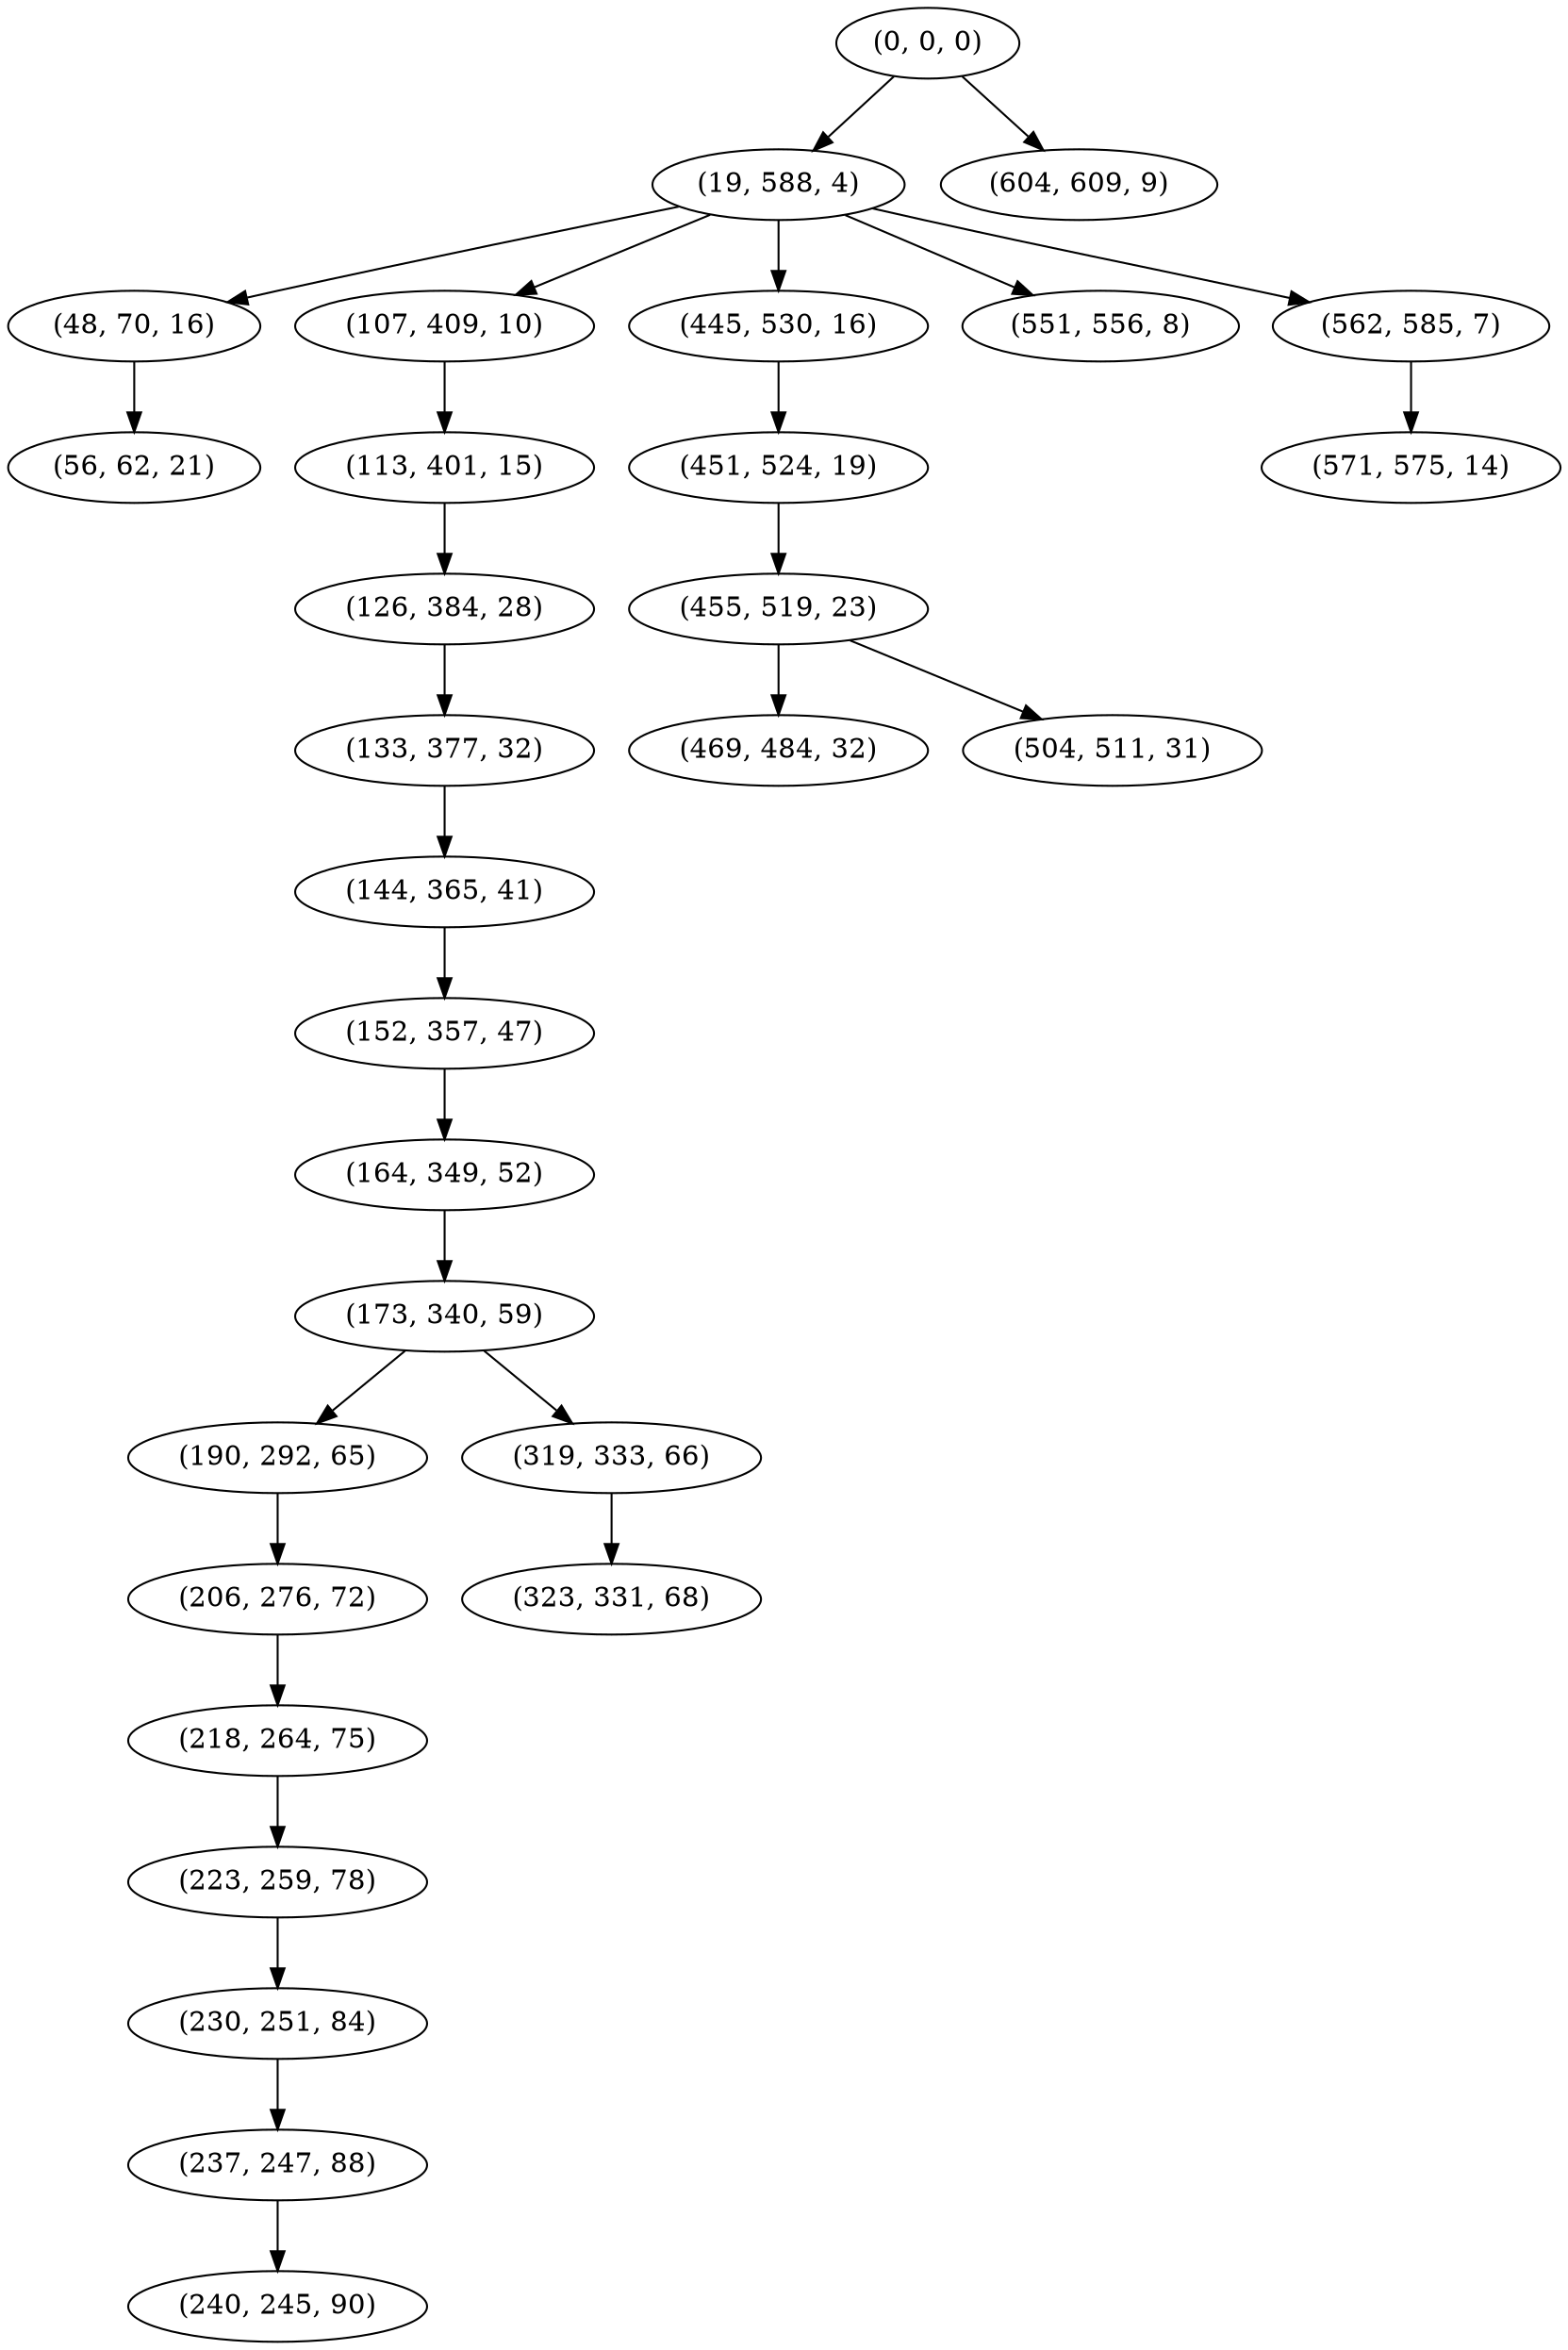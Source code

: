 digraph tree {
    "(0, 0, 0)";
    "(19, 588, 4)";
    "(48, 70, 16)";
    "(56, 62, 21)";
    "(107, 409, 10)";
    "(113, 401, 15)";
    "(126, 384, 28)";
    "(133, 377, 32)";
    "(144, 365, 41)";
    "(152, 357, 47)";
    "(164, 349, 52)";
    "(173, 340, 59)";
    "(190, 292, 65)";
    "(206, 276, 72)";
    "(218, 264, 75)";
    "(223, 259, 78)";
    "(230, 251, 84)";
    "(237, 247, 88)";
    "(240, 245, 90)";
    "(319, 333, 66)";
    "(323, 331, 68)";
    "(445, 530, 16)";
    "(451, 524, 19)";
    "(455, 519, 23)";
    "(469, 484, 32)";
    "(504, 511, 31)";
    "(551, 556, 8)";
    "(562, 585, 7)";
    "(571, 575, 14)";
    "(604, 609, 9)";
    "(0, 0, 0)" -> "(19, 588, 4)";
    "(0, 0, 0)" -> "(604, 609, 9)";
    "(19, 588, 4)" -> "(48, 70, 16)";
    "(19, 588, 4)" -> "(107, 409, 10)";
    "(19, 588, 4)" -> "(445, 530, 16)";
    "(19, 588, 4)" -> "(551, 556, 8)";
    "(19, 588, 4)" -> "(562, 585, 7)";
    "(48, 70, 16)" -> "(56, 62, 21)";
    "(107, 409, 10)" -> "(113, 401, 15)";
    "(113, 401, 15)" -> "(126, 384, 28)";
    "(126, 384, 28)" -> "(133, 377, 32)";
    "(133, 377, 32)" -> "(144, 365, 41)";
    "(144, 365, 41)" -> "(152, 357, 47)";
    "(152, 357, 47)" -> "(164, 349, 52)";
    "(164, 349, 52)" -> "(173, 340, 59)";
    "(173, 340, 59)" -> "(190, 292, 65)";
    "(173, 340, 59)" -> "(319, 333, 66)";
    "(190, 292, 65)" -> "(206, 276, 72)";
    "(206, 276, 72)" -> "(218, 264, 75)";
    "(218, 264, 75)" -> "(223, 259, 78)";
    "(223, 259, 78)" -> "(230, 251, 84)";
    "(230, 251, 84)" -> "(237, 247, 88)";
    "(237, 247, 88)" -> "(240, 245, 90)";
    "(319, 333, 66)" -> "(323, 331, 68)";
    "(445, 530, 16)" -> "(451, 524, 19)";
    "(451, 524, 19)" -> "(455, 519, 23)";
    "(455, 519, 23)" -> "(469, 484, 32)";
    "(455, 519, 23)" -> "(504, 511, 31)";
    "(562, 585, 7)" -> "(571, 575, 14)";
}
